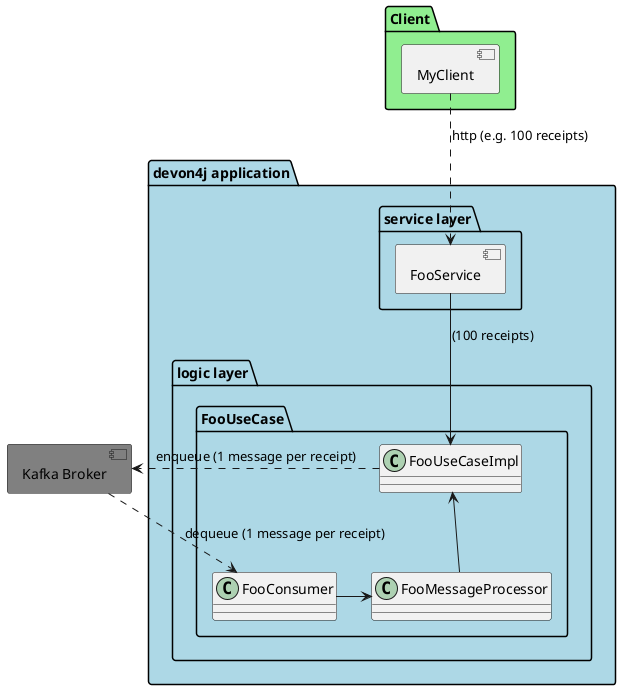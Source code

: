 @startuml
skinparam componentStyle uml2
allow_mixing

package "Client" #lightgreen {
  component MyClient
}

component "Kafka Broker" #grey

package "devon4j application" #lightblue {
  package "service layer" {
    component FooService
    MyClient .down.> FooService :http (e.g. 100 receipts)  

  }
  package "logic layer" {
    package "FooUseCase" {
      class FooUseCaseImpl
      class FooConsumer
      class FooMessageProcessor
      FooUseCaseImpl .right.> "Kafka Broker" : enqueue (1 message per receipt)
      FooService -down-> FooUseCaseImpl : (100 receipts)
      "Kafka Broker" ..> FooConsumer : dequeue (1 message per receipt)
      FooConsumer -> FooMessageProcessor
      FooMessageProcessor -up-> FooUseCaseImpl
    }
  }
}



@enduml
